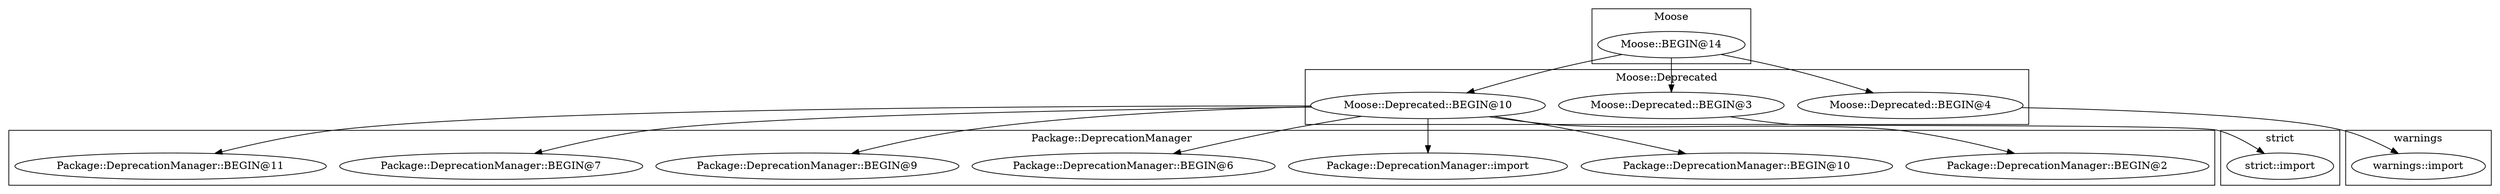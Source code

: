 digraph {
graph [overlap=false]
subgraph cluster_warnings {
	label="warnings";
	"warnings::import";
}
subgraph cluster_strict {
	label="strict";
	"strict::import";
}
subgraph cluster_Moose {
	label="Moose";
	"Moose::BEGIN@14";
}
subgraph cluster_Package_DeprecationManager {
	label="Package::DeprecationManager";
	"Package::DeprecationManager::BEGIN@2";
	"Package::DeprecationManager::BEGIN@10";
	"Package::DeprecationManager::import";
	"Package::DeprecationManager::BEGIN@6";
	"Package::DeprecationManager::BEGIN@9";
	"Package::DeprecationManager::BEGIN@7";
	"Package::DeprecationManager::BEGIN@11";
}
subgraph cluster_Moose_Deprecated {
	label="Moose::Deprecated";
	"Moose::Deprecated::BEGIN@10";
	"Moose::Deprecated::BEGIN@3";
	"Moose::Deprecated::BEGIN@4";
}
"Moose::Deprecated::BEGIN@10" -> "Package::DeprecationManager::BEGIN@9";
"Moose::Deprecated::BEGIN@10" -> "Package::DeprecationManager::BEGIN@6";
"Moose::Deprecated::BEGIN@10" -> "Package::DeprecationManager::BEGIN@7";
"Moose::Deprecated::BEGIN@4" -> "warnings::import";
"Moose::Deprecated::BEGIN@3" -> "strict::import";
"Moose::BEGIN@14" -> "Moose::Deprecated::BEGIN@4";
"Moose::Deprecated::BEGIN@10" -> "Package::DeprecationManager::BEGIN@11";
"Moose::Deprecated::BEGIN@10" -> "Package::DeprecationManager::import";
"Moose::Deprecated::BEGIN@10" -> "Package::DeprecationManager::BEGIN@2";
"Moose::BEGIN@14" -> "Moose::Deprecated::BEGIN@3";
"Moose::BEGIN@14" -> "Moose::Deprecated::BEGIN@10";
"Moose::Deprecated::BEGIN@10" -> "Package::DeprecationManager::BEGIN@10";
}
